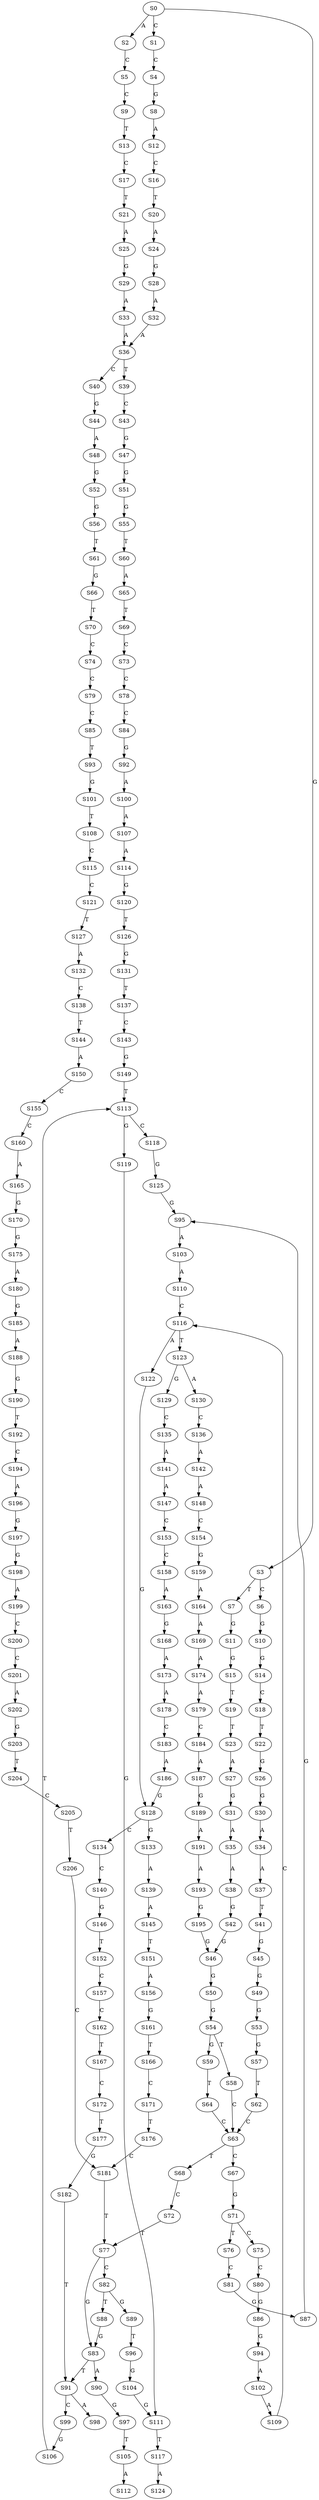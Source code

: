 strict digraph  {
	S0 -> S1 [ label = C ];
	S0 -> S2 [ label = A ];
	S0 -> S3 [ label = G ];
	S1 -> S4 [ label = C ];
	S2 -> S5 [ label = C ];
	S3 -> S6 [ label = C ];
	S3 -> S7 [ label = T ];
	S4 -> S8 [ label = G ];
	S5 -> S9 [ label = C ];
	S6 -> S10 [ label = G ];
	S7 -> S11 [ label = G ];
	S8 -> S12 [ label = A ];
	S9 -> S13 [ label = T ];
	S10 -> S14 [ label = G ];
	S11 -> S15 [ label = G ];
	S12 -> S16 [ label = C ];
	S13 -> S17 [ label = C ];
	S14 -> S18 [ label = C ];
	S15 -> S19 [ label = T ];
	S16 -> S20 [ label = T ];
	S17 -> S21 [ label = T ];
	S18 -> S22 [ label = T ];
	S19 -> S23 [ label = T ];
	S20 -> S24 [ label = A ];
	S21 -> S25 [ label = A ];
	S22 -> S26 [ label = G ];
	S23 -> S27 [ label = A ];
	S24 -> S28 [ label = G ];
	S25 -> S29 [ label = G ];
	S26 -> S30 [ label = G ];
	S27 -> S31 [ label = G ];
	S28 -> S32 [ label = A ];
	S29 -> S33 [ label = A ];
	S30 -> S34 [ label = A ];
	S31 -> S35 [ label = A ];
	S32 -> S36 [ label = A ];
	S33 -> S36 [ label = A ];
	S34 -> S37 [ label = A ];
	S35 -> S38 [ label = A ];
	S36 -> S39 [ label = T ];
	S36 -> S40 [ label = C ];
	S37 -> S41 [ label = T ];
	S38 -> S42 [ label = G ];
	S39 -> S43 [ label = C ];
	S40 -> S44 [ label = G ];
	S41 -> S45 [ label = G ];
	S42 -> S46 [ label = G ];
	S43 -> S47 [ label = G ];
	S44 -> S48 [ label = A ];
	S45 -> S49 [ label = G ];
	S46 -> S50 [ label = G ];
	S47 -> S51 [ label = G ];
	S48 -> S52 [ label = G ];
	S49 -> S53 [ label = G ];
	S50 -> S54 [ label = G ];
	S51 -> S55 [ label = G ];
	S52 -> S56 [ label = G ];
	S53 -> S57 [ label = G ];
	S54 -> S58 [ label = T ];
	S54 -> S59 [ label = G ];
	S55 -> S60 [ label = T ];
	S56 -> S61 [ label = T ];
	S57 -> S62 [ label = T ];
	S58 -> S63 [ label = C ];
	S59 -> S64 [ label = T ];
	S60 -> S65 [ label = A ];
	S61 -> S66 [ label = G ];
	S62 -> S63 [ label = C ];
	S63 -> S67 [ label = C ];
	S63 -> S68 [ label = T ];
	S64 -> S63 [ label = C ];
	S65 -> S69 [ label = T ];
	S66 -> S70 [ label = T ];
	S67 -> S71 [ label = G ];
	S68 -> S72 [ label = C ];
	S69 -> S73 [ label = C ];
	S70 -> S74 [ label = C ];
	S71 -> S75 [ label = C ];
	S71 -> S76 [ label = T ];
	S72 -> S77 [ label = T ];
	S73 -> S78 [ label = C ];
	S74 -> S79 [ label = C ];
	S75 -> S80 [ label = C ];
	S76 -> S81 [ label = C ];
	S77 -> S82 [ label = C ];
	S77 -> S83 [ label = G ];
	S78 -> S84 [ label = C ];
	S79 -> S85 [ label = C ];
	S80 -> S86 [ label = G ];
	S81 -> S87 [ label = G ];
	S82 -> S88 [ label = T ];
	S82 -> S89 [ label = G ];
	S83 -> S90 [ label = A ];
	S83 -> S91 [ label = T ];
	S84 -> S92 [ label = G ];
	S85 -> S93 [ label = T ];
	S86 -> S94 [ label = G ];
	S87 -> S95 [ label = G ];
	S88 -> S83 [ label = G ];
	S89 -> S96 [ label = T ];
	S90 -> S97 [ label = G ];
	S91 -> S98 [ label = A ];
	S91 -> S99 [ label = C ];
	S92 -> S100 [ label = A ];
	S93 -> S101 [ label = G ];
	S94 -> S102 [ label = A ];
	S95 -> S103 [ label = A ];
	S96 -> S104 [ label = G ];
	S97 -> S105 [ label = T ];
	S99 -> S106 [ label = G ];
	S100 -> S107 [ label = A ];
	S101 -> S108 [ label = T ];
	S102 -> S109 [ label = A ];
	S103 -> S110 [ label = A ];
	S104 -> S111 [ label = G ];
	S105 -> S112 [ label = A ];
	S106 -> S113 [ label = T ];
	S107 -> S114 [ label = A ];
	S108 -> S115 [ label = C ];
	S109 -> S116 [ label = C ];
	S110 -> S116 [ label = C ];
	S111 -> S117 [ label = T ];
	S113 -> S118 [ label = C ];
	S113 -> S119 [ label = G ];
	S114 -> S120 [ label = G ];
	S115 -> S121 [ label = C ];
	S116 -> S122 [ label = A ];
	S116 -> S123 [ label = T ];
	S117 -> S124 [ label = A ];
	S118 -> S125 [ label = G ];
	S119 -> S111 [ label = G ];
	S120 -> S126 [ label = T ];
	S121 -> S127 [ label = T ];
	S122 -> S128 [ label = G ];
	S123 -> S129 [ label = G ];
	S123 -> S130 [ label = A ];
	S125 -> S95 [ label = G ];
	S126 -> S131 [ label = G ];
	S127 -> S132 [ label = A ];
	S128 -> S133 [ label = G ];
	S128 -> S134 [ label = C ];
	S129 -> S135 [ label = C ];
	S130 -> S136 [ label = C ];
	S131 -> S137 [ label = T ];
	S132 -> S138 [ label = C ];
	S133 -> S139 [ label = A ];
	S134 -> S140 [ label = C ];
	S135 -> S141 [ label = A ];
	S136 -> S142 [ label = A ];
	S137 -> S143 [ label = C ];
	S138 -> S144 [ label = T ];
	S139 -> S145 [ label = A ];
	S140 -> S146 [ label = G ];
	S141 -> S147 [ label = A ];
	S142 -> S148 [ label = A ];
	S143 -> S149 [ label = G ];
	S144 -> S150 [ label = A ];
	S145 -> S151 [ label = T ];
	S146 -> S152 [ label = T ];
	S147 -> S153 [ label = C ];
	S148 -> S154 [ label = C ];
	S149 -> S113 [ label = T ];
	S150 -> S155 [ label = C ];
	S151 -> S156 [ label = A ];
	S152 -> S157 [ label = C ];
	S153 -> S158 [ label = C ];
	S154 -> S159 [ label = G ];
	S155 -> S160 [ label = C ];
	S156 -> S161 [ label = G ];
	S157 -> S162 [ label = C ];
	S158 -> S163 [ label = A ];
	S159 -> S164 [ label = A ];
	S160 -> S165 [ label = A ];
	S161 -> S166 [ label = T ];
	S162 -> S167 [ label = T ];
	S163 -> S168 [ label = G ];
	S164 -> S169 [ label = A ];
	S165 -> S170 [ label = G ];
	S166 -> S171 [ label = C ];
	S167 -> S172 [ label = C ];
	S168 -> S173 [ label = A ];
	S169 -> S174 [ label = A ];
	S170 -> S175 [ label = G ];
	S171 -> S176 [ label = T ];
	S172 -> S177 [ label = T ];
	S173 -> S178 [ label = A ];
	S174 -> S179 [ label = A ];
	S175 -> S180 [ label = A ];
	S176 -> S181 [ label = C ];
	S177 -> S182 [ label = G ];
	S178 -> S183 [ label = C ];
	S179 -> S184 [ label = C ];
	S180 -> S185 [ label = G ];
	S181 -> S77 [ label = T ];
	S182 -> S91 [ label = T ];
	S183 -> S186 [ label = A ];
	S184 -> S187 [ label = A ];
	S185 -> S188 [ label = A ];
	S186 -> S128 [ label = G ];
	S187 -> S189 [ label = G ];
	S188 -> S190 [ label = G ];
	S189 -> S191 [ label = A ];
	S190 -> S192 [ label = T ];
	S191 -> S193 [ label = A ];
	S192 -> S194 [ label = C ];
	S193 -> S195 [ label = G ];
	S194 -> S196 [ label = A ];
	S195 -> S46 [ label = G ];
	S196 -> S197 [ label = G ];
	S197 -> S198 [ label = G ];
	S198 -> S199 [ label = A ];
	S199 -> S200 [ label = C ];
	S200 -> S201 [ label = C ];
	S201 -> S202 [ label = A ];
	S202 -> S203 [ label = G ];
	S203 -> S204 [ label = T ];
	S204 -> S205 [ label = C ];
	S205 -> S206 [ label = T ];
	S206 -> S181 [ label = C ];
}

